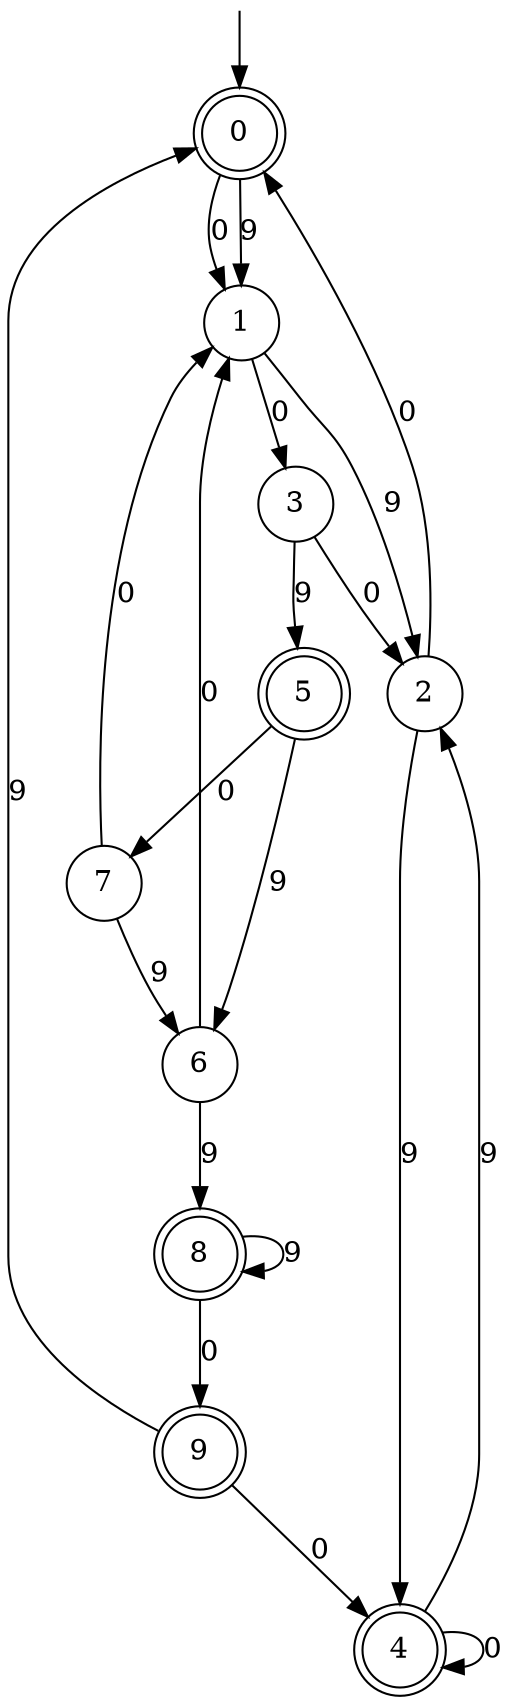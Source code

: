 digraph g {

	s0 [shape="doublecircle" label="0"];
	s1 [shape="circle" label="1"];
	s2 [shape="circle" label="2"];
	s3 [shape="circle" label="3"];
	s4 [shape="doublecircle" label="4"];
	s5 [shape="doublecircle" label="5"];
	s6 [shape="circle" label="6"];
	s7 [shape="circle" label="7"];
	s8 [shape="doublecircle" label="8"];
	s9 [shape="doublecircle" label="9"];
	s0 -> s1 [label="9"];
	s0 -> s1 [label="0"];
	s1 -> s2 [label="9"];
	s1 -> s3 [label="0"];
	s2 -> s4 [label="9"];
	s2 -> s0 [label="0"];
	s3 -> s5 [label="9"];
	s3 -> s2 [label="0"];
	s4 -> s2 [label="9"];
	s4 -> s4 [label="0"];
	s5 -> s6 [label="9"];
	s5 -> s7 [label="0"];
	s6 -> s8 [label="9"];
	s6 -> s1 [label="0"];
	s7 -> s6 [label="9"];
	s7 -> s1 [label="0"];
	s8 -> s8 [label="9"];
	s8 -> s9 [label="0"];
	s9 -> s0 [label="9"];
	s9 -> s4 [label="0"];

__start0 [label="" shape="none" width="0" height="0"];
__start0 -> s0;

}
